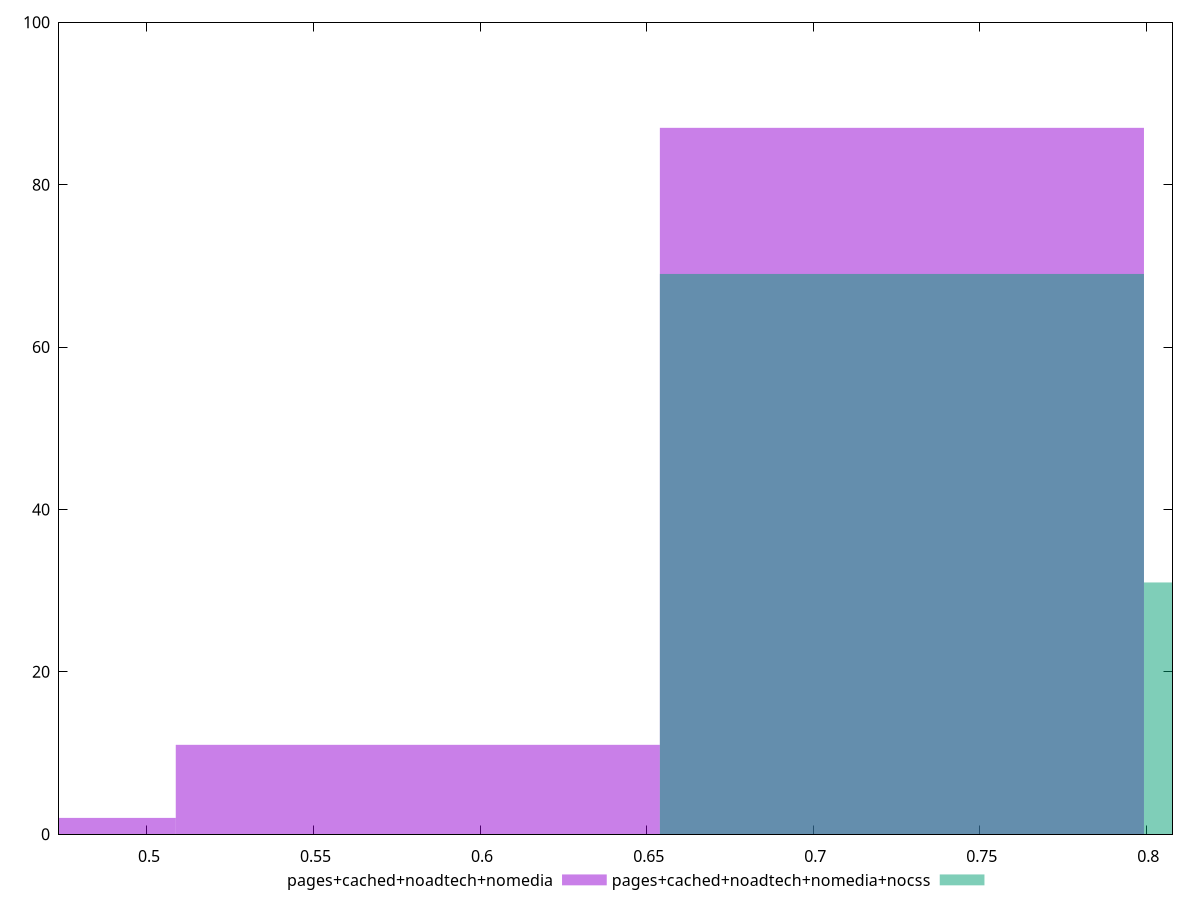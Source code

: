 reset

$pagesCachedNoadtechNomedia <<EOF
0.4359826712832086 2
0.5813102283776115 11
0.7266377854720143 87
EOF

$pagesCachedNoadtechNomediaNocss <<EOF
0.7266377854720143 69
0.8719653425664172 31
EOF

set key outside below
set boxwidth 0.14532755709440287
set xrange [0.47359489888930234:0.8078676274335282]
set yrange [0:100]
set trange [0:100]
set style fill transparent solid 0.5 noborder
set terminal svg size 640, 500 enhanced background rgb 'white'
set output "report_00017_2021-02-10T15-08-03.406Z/meta/pScore/comparison/histogram/3_vs_4.svg"

plot $pagesCachedNoadtechNomedia title "pages+cached+noadtech+nomedia" with boxes, \
     $pagesCachedNoadtechNomediaNocss title "pages+cached+noadtech+nomedia+nocss" with boxes

reset
